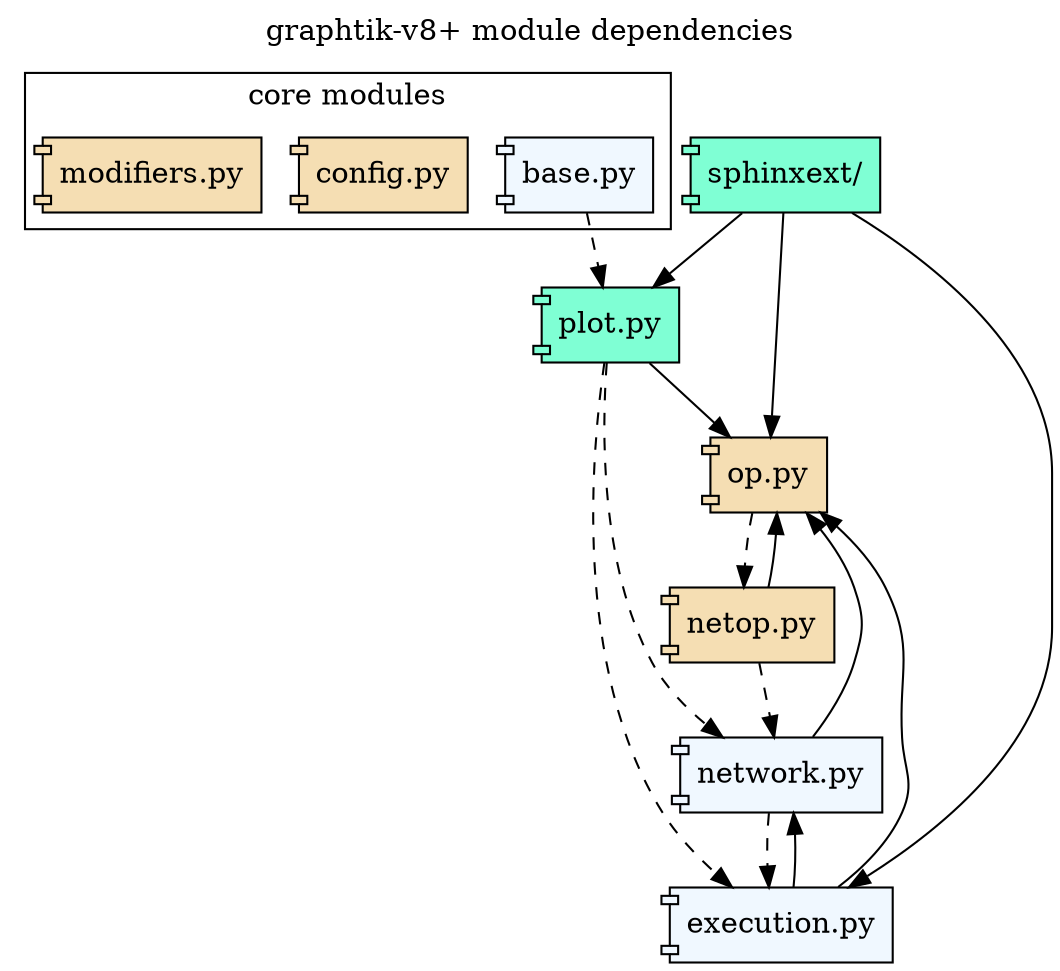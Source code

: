 # Render it manually with this command, and remember to update result in git:
#
#   dot docs/GraphtikFlowchart.dot -Tsvg -odocs/source/images/GraphtikFlowchart-vX.Y.Z.svg
#
digraph {
    label="graphtik-v8+ module dependencies";
    labelloc=t;
    node [style=filled];

    subgraph cluster_core {
         label="core modules";
        "base.py"   [shape=component
                    tooltip="(implicit) everything imports this module"
                    fillcolor=AliceBlue
                    URL="reference.html#module-graphtik.base"];
        "config.py"      [shape=component tooltip="(public)"
                    fillcolor=wheat
                    URL="reference.html#module-graphtik.config"];
        "modifiers.py"   [shape=component
                 tooltip="(public) almost everything imports this module"
                 fillcolor=wheat
                 URL="reference.html#module-graphtik.modifiers"];
    }
    "op.py"          [shape=component
                tooltip="(public)"
                fillcolor=wheat
                 URL="reference.html#module-graphtik.op"];
    "network.py"     [shape=component
                tooltip="(private)"
                 fillcolor=AliceBlue
                 URL="reference.html#module-graphtik.network"];
    "execution.py"   [shape=component
                tooltip="(private)"
                 fillcolor=AliceBlue
                 URL="reference.html#module-graphtik.execution"];
    "netop.py"       [shape=component
                tooltip="(public)"
                 fillcolor=wheat
                 URL="reference.html#module-graphtik.netop"];
    "plot.py"        [shape=component
                tooltip="(extra)"
                 fillcolor=Aquamarine
                 URL="reference.html#module-graphtik.plot"];
    "sphinxext/"   [shape=component
                tooltip="(extra)"
                 fillcolor=Aquamarine
                 URL="reference.html#module-graphtik.sphinxext"];

    {"netop.py", "network.py", "execution.py", "plot.py", "sphinxext/"} -> "op.py" [
                tooltip="(import-time)"];
    "base.py" -> "plot.py" [tooltip="(run-time)" style=dashed];
    "execution.py" -> "network.py"    [tooltip="(import-time)"];
    "network.py" -> "execution.py"    [tooltip="(run-time)" style=dashed];
    "netop.py" -> "network.py"        [tooltip="(run-time)" style=dashed];
    "op.py" -> "netop.py"        [tooltip="(run-time)" style=dashed];
    "plot.py" -> {"network.py", "execution.py"}    [tooltip="(run-time)" style=dashed];
    "sphinxext/" -> {"plot.py", "execution.py"}    [tooltip="(import-time)"];
}